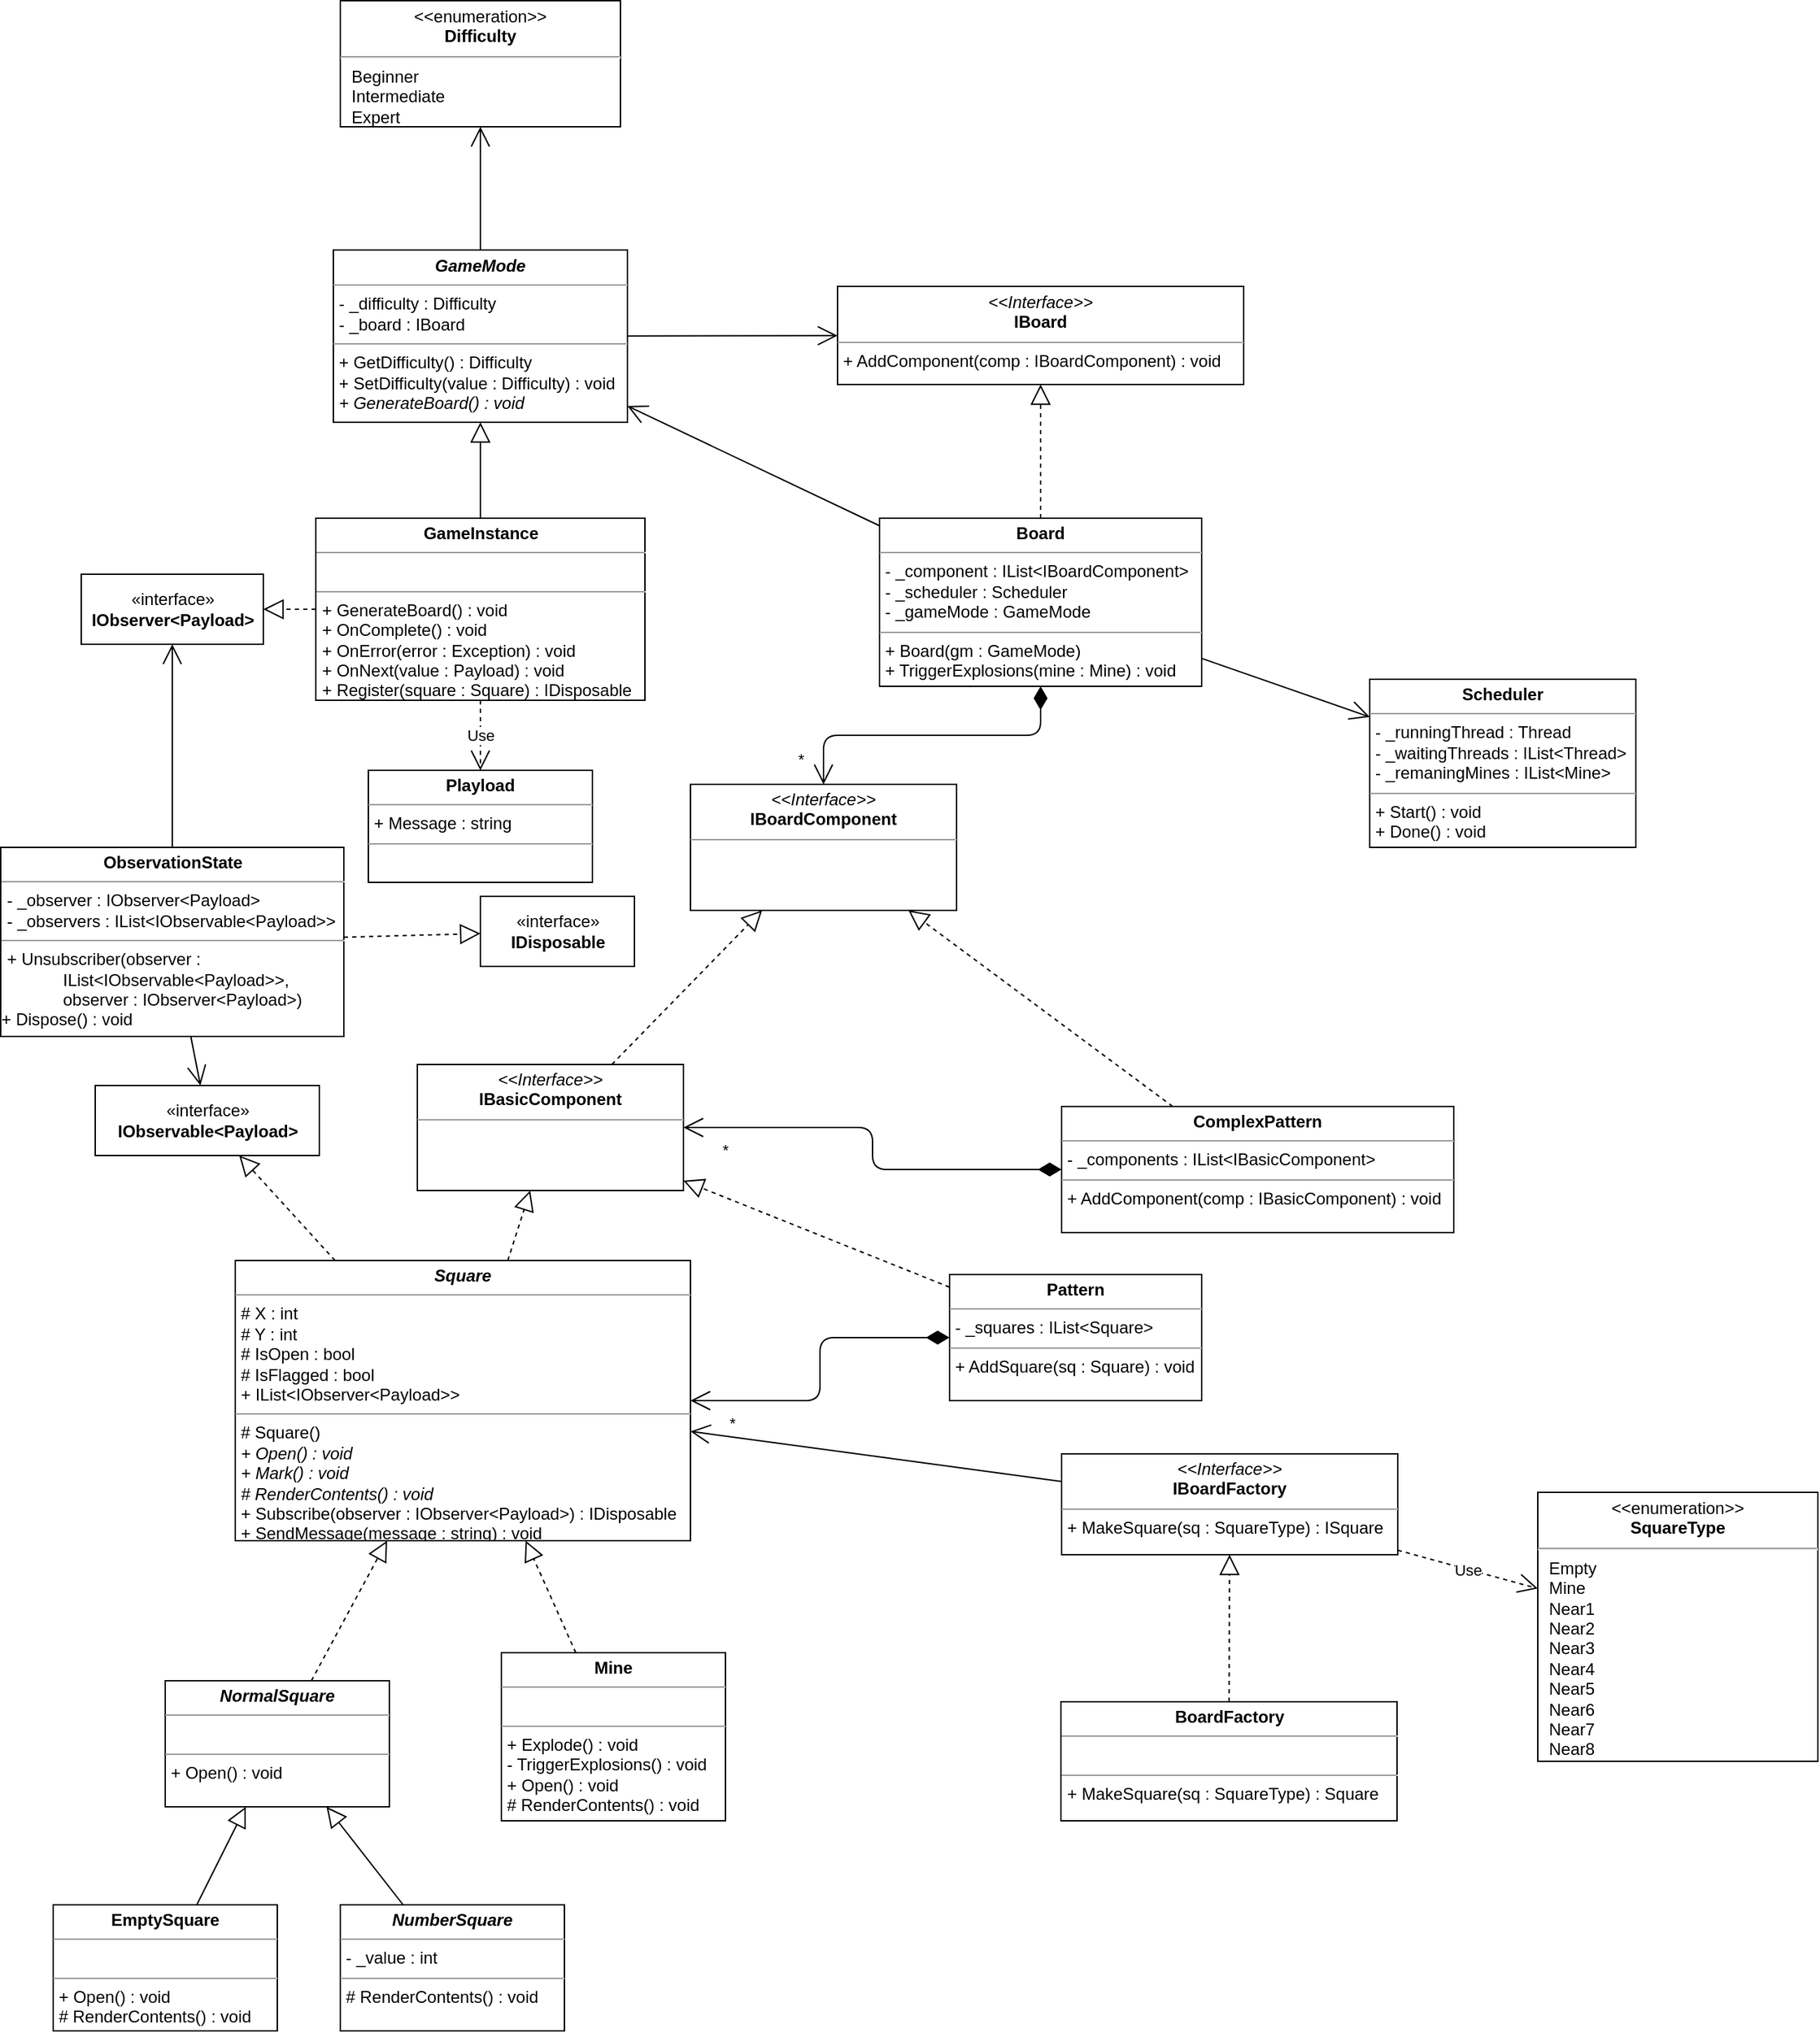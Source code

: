 <mxfile version="10.6.3" type="onedrive"><diagram id="pnodZiI6A9-rPGKO3RXd" name="Page-1"><mxGraphModel dx="2012" dy="1696" grid="1" gridSize="10" guides="1" tooltips="1" connect="1" arrows="1" fold="1" page="1" pageScale="1" pageWidth="850" pageHeight="1100" math="0" shadow="0"><root><mxCell id="0"/><mxCell id="1" parent="0"/><mxCell id="dl6-OlrVoj3H5_6Asgak-1" value="&lt;p style=&quot;margin: 0px ; margin-top: 4px ; text-align: center&quot;&gt;&lt;b&gt;&lt;i&gt;NormalSquare&lt;/i&gt;&lt;/b&gt;&lt;/p&gt;&lt;hr size=&quot;1&quot;&gt;&lt;p style=&quot;margin: 0px ; margin-left: 4px&quot;&gt;&lt;br&gt;&lt;/p&gt;&lt;hr size=&quot;1&quot;&gt;&lt;p style=&quot;margin: 0px ; margin-left: 4px&quot;&gt;+ Open() : void&lt;/p&gt;" style="verticalAlign=top;align=left;overflow=fill;fontSize=12;fontFamily=Helvetica;html=1;" parent="1" vertex="1"><mxGeometry x="90" y="520" width="160" height="90" as="geometry"/></mxCell><mxCell id="dl6-OlrVoj3H5_6Asgak-4" value="&lt;p style=&quot;margin: 0px ; margin-top: 4px ; text-align: center&quot;&gt;&lt;b&gt;Mine&lt;/b&gt;&lt;/p&gt;&lt;hr size=&quot;1&quot;&gt;&lt;p style=&quot;margin: 0px ; margin-left: 4px&quot;&gt;&lt;br&gt;&lt;/p&gt;&lt;hr size=&quot;1&quot;&gt;&lt;p style=&quot;margin: 0px ; margin-left: 4px&quot;&gt;+ Explode() : void&lt;/p&gt;&lt;p style=&quot;margin: 0px ; margin-left: 4px&quot;&gt;- TriggerExplosions() : void&lt;/p&gt;&lt;p style=&quot;margin: 0px ; margin-left: 4px&quot;&gt;+ Open() : void&lt;/p&gt;&lt;p style=&quot;margin: 0px ; margin-left: 4px&quot;&gt;# RenderContents() : void&lt;/p&gt;" style="verticalAlign=top;align=left;overflow=fill;fontSize=12;fontFamily=Helvetica;html=1;" parent="1" vertex="1"><mxGeometry x="330" y="500" width="160" height="120" as="geometry"/></mxCell><mxCell id="dl6-OlrVoj3H5_6Asgak-5" value="&lt;p style=&quot;margin: 0px ; margin-top: 4px ; text-align: center&quot;&gt;&lt;b&gt;EmptySquare&lt;/b&gt;&lt;/p&gt;&lt;hr size=&quot;1&quot;&gt;&lt;p style=&quot;margin: 0px ; margin-left: 4px&quot;&gt;&lt;br&gt;&lt;/p&gt;&lt;hr size=&quot;1&quot;&gt;&lt;p style=&quot;margin: 0px ; margin-left: 4px&quot;&gt;+ Open() : void&lt;/p&gt;&lt;p style=&quot;margin: 0px ; margin-left: 4px&quot;&gt;# RenderContents() : void&lt;br&gt;&lt;/p&gt;" style="verticalAlign=top;align=left;overflow=fill;fontSize=12;fontFamily=Helvetica;html=1;" parent="1" vertex="1"><mxGeometry x="10" y="680" width="160" height="90" as="geometry"/></mxCell><mxCell id="dl6-OlrVoj3H5_6Asgak-6" value="&lt;p style=&quot;margin: 0px ; margin-top: 4px ; text-align: center&quot;&gt;&lt;b&gt;&lt;i&gt;NumberSquare&lt;/i&gt;&lt;/b&gt;&lt;/p&gt;&lt;hr size=&quot;1&quot;&gt;&lt;p style=&quot;margin: 0px ; margin-left: 4px&quot;&gt;- _value : int&lt;/p&gt;&lt;hr size=&quot;1&quot;&gt;&lt;p style=&quot;margin: 0px ; margin-left: 4px&quot;&gt;# RenderContents() : void&lt;/p&gt;" style="verticalAlign=top;align=left;overflow=fill;fontSize=12;fontFamily=Helvetica;html=1;" parent="1" vertex="1"><mxGeometry x="215" y="680" width="160" height="90" as="geometry"/></mxCell><mxCell id="dl6-OlrVoj3H5_6Asgak-30" value="" style="endArrow=block;dashed=1;endFill=0;endSize=12;html=1;" parent="1" source="dl6-OlrVoj3H5_6Asgak-1" target="Zj_N1UgXmJXCf1v0Lo5h-10" edge="1"><mxGeometry width="160" relative="1" as="geometry"><mxPoint x="150" y="340" as="sourcePoint"/><mxPoint x="269.265" y="310" as="targetPoint"/></mxGeometry></mxCell><mxCell id="dl6-OlrVoj3H5_6Asgak-32" value="" style="endArrow=block;dashed=1;endFill=0;endSize=12;html=1;" parent="1" source="dl6-OlrVoj3H5_6Asgak-4" target="Zj_N1UgXmJXCf1v0Lo5h-10" edge="1"><mxGeometry width="160" relative="1" as="geometry"><mxPoint x="590" y="330" as="sourcePoint"/><mxPoint x="321.833" y="310" as="targetPoint"/></mxGeometry></mxCell><mxCell id="dl6-OlrVoj3H5_6Asgak-33" value="" style="edgeStyle=none;html=1;endSize=12;endArrow=block;endFill=0;" parent="1" source="dl6-OlrVoj3H5_6Asgak-5" target="dl6-OlrVoj3H5_6Asgak-1" edge="1"><mxGeometry width="160" relative="1" as="geometry"><mxPoint x="110" y="640" as="sourcePoint"/><mxPoint x="270" y="640" as="targetPoint"/></mxGeometry></mxCell><mxCell id="dl6-OlrVoj3H5_6Asgak-34" value="" style="edgeStyle=none;html=1;endSize=12;endArrow=block;endFill=0;" parent="1" source="dl6-OlrVoj3H5_6Asgak-6" target="dl6-OlrVoj3H5_6Asgak-1" edge="1"><mxGeometry width="160" relative="1" as="geometry"><mxPoint x="360" y="630" as="sourcePoint"/><mxPoint x="520" y="630" as="targetPoint"/></mxGeometry></mxCell><mxCell id="dl6-OlrVoj3H5_6Asgak-35" value="&lt;p style=&quot;margin: 0px ; margin-top: 4px ; text-align: center&quot;&gt;&lt;b&gt;BoardFactory&lt;/b&gt;&lt;/p&gt;&lt;hr size=&quot;1&quot;&gt;&lt;p style=&quot;margin: 0px ; margin-left: 4px&quot;&gt;&lt;br&gt;&lt;/p&gt;&lt;hr size=&quot;1&quot;&gt;&lt;p style=&quot;margin: 0px ; margin-left: 4px&quot;&gt;+ MakeSquare(sq : SquareType) : Square&lt;br&gt;&lt;/p&gt;" style="verticalAlign=top;align=left;overflow=fill;fontSize=12;fontFamily=Helvetica;html=1;" parent="1" vertex="1"><mxGeometry x="729.5" y="535" width="240" height="85" as="geometry"/></mxCell><mxCell id="dl6-OlrVoj3H5_6Asgak-36" value="&lt;p style=&quot;margin: 0px ; margin-top: 4px ; text-align: center&quot;&gt;&lt;i&gt;&amp;lt;&amp;lt;Interface&amp;gt;&amp;gt;&lt;/i&gt;&lt;br&gt;&lt;b&gt;IBoardFactory&lt;/b&gt;&lt;/p&gt;&lt;hr size=&quot;1&quot;&gt;&lt;p style=&quot;margin: 0px ; margin-left: 4px&quot;&gt;+ MakeSquare(sq : SquareType) : ISquare&lt;/p&gt;" style="verticalAlign=top;align=left;overflow=fill;fontSize=12;fontFamily=Helvetica;html=1;" parent="1" vertex="1"><mxGeometry x="730" y="358" width="240" height="72" as="geometry"/></mxCell><mxCell id="dl6-OlrVoj3H5_6Asgak-37" value="&lt;p style=&quot;margin: 0px ; margin-top: 4px ; text-align: center&quot;&gt;&lt;i&gt;&amp;lt;&amp;lt;Interface&amp;gt;&amp;gt;&lt;/i&gt;&lt;br&gt;&lt;b&gt;IBasicComponent&lt;/b&gt;&lt;/p&gt;&lt;hr size=&quot;1&quot;&gt;&lt;p style=&quot;margin: 0px ; margin-left: 4px&quot;&gt;&lt;br&gt;&lt;/p&gt;" style="verticalAlign=top;align=left;overflow=fill;fontSize=12;fontFamily=Helvetica;html=1;" parent="1" vertex="1"><mxGeometry x="270" y="80" width="190" height="90" as="geometry"/></mxCell><mxCell id="dl6-OlrVoj3H5_6Asgak-38" value="&lt;p style=&quot;margin: 0px ; margin-top: 4px ; text-align: center&quot;&gt;&lt;i&gt;&amp;lt;&amp;lt;Interface&amp;gt;&amp;gt;&lt;/i&gt;&lt;br&gt;&lt;b&gt;IBoardComponent&lt;/b&gt;&lt;/p&gt;&lt;hr size=&quot;1&quot;&gt;&lt;p style=&quot;margin: 0px ; margin-left: 4px&quot;&gt;&lt;br&gt;&lt;/p&gt;" style="verticalAlign=top;align=left;overflow=fill;fontSize=12;fontFamily=Helvetica;html=1;" parent="1" vertex="1"><mxGeometry x="465" y="-120" width="190" height="90" as="geometry"/></mxCell><mxCell id="dl6-OlrVoj3H5_6Asgak-39" value="&lt;p style=&quot;margin: 0px ; margin-top: 4px ; text-align: center&quot;&gt;&lt;b&gt;Pattern&lt;/b&gt;&lt;/p&gt;&lt;hr size=&quot;1&quot;&gt;&lt;p style=&quot;margin: 0px ; margin-left: 4px&quot;&gt;- _squares : IList&amp;lt;Square&amp;gt;&lt;/p&gt;&lt;hr size=&quot;1&quot;&gt;&lt;p style=&quot;margin: 0px ; margin-left: 4px&quot;&gt;+ AddSquare(sq : Square) : void&lt;/p&gt;" style="verticalAlign=top;align=left;overflow=fill;fontSize=12;fontFamily=Helvetica;html=1;" parent="1" vertex="1"><mxGeometry x="650" y="230" width="180" height="90" as="geometry"/></mxCell><mxCell id="dl6-OlrVoj3H5_6Asgak-40" value="*" style="endArrow=open;html=1;endSize=12;startArrow=diamondThin;startSize=14;startFill=1;edgeStyle=orthogonalEdgeStyle;align=left;verticalAlign=bottom;exitX=0;exitY=0.5;exitDx=0;exitDy=0;" parent="1" source="dl6-OlrVoj3H5_6Asgak-39" target="Zj_N1UgXmJXCf1v0Lo5h-10" edge="1"><mxGeometry x="0.778" y="25" relative="1" as="geometry"><mxPoint x="380" y="190" as="sourcePoint"/><mxPoint x="390" y="275" as="targetPoint"/><mxPoint as="offset"/></mxGeometry></mxCell><mxCell id="dl6-OlrVoj3H5_6Asgak-42" value="&lt;p style=&quot;margin: 0px ; margin-top: 4px ; text-align: center&quot;&gt;&lt;b&gt;ComplexPattern&lt;/b&gt;&lt;/p&gt;&lt;hr size=&quot;1&quot;&gt;&lt;p style=&quot;margin: 0px ; margin-left: 4px&quot;&gt;- _components : IList&amp;lt;IBasicComponent&amp;gt;&lt;/p&gt;&lt;hr size=&quot;1&quot;&gt;&lt;p style=&quot;margin: 0px ; margin-left: 4px&quot;&gt;+ AddComponent(comp : IBasicComponent) : void&lt;/p&gt;" style="verticalAlign=top;align=left;overflow=fill;fontSize=12;fontFamily=Helvetica;html=1;" parent="1" vertex="1"><mxGeometry x="730" y="110" width="280" height="90" as="geometry"/></mxCell><mxCell id="dl6-OlrVoj3H5_6Asgak-43" value="*" style="endArrow=open;html=1;endSize=12;startArrow=diamondThin;startSize=14;startFill=1;edgeStyle=orthogonalEdgeStyle;align=left;verticalAlign=bottom;exitX=0;exitY=0.5;exitDx=0;exitDy=0;entryX=1;entryY=0.5;entryDx=0;entryDy=0;" parent="1" source="dl6-OlrVoj3H5_6Asgak-42" target="dl6-OlrVoj3H5_6Asgak-37" edge="1"><mxGeometry x="0.826" y="25" relative="1" as="geometry"><mxPoint x="510" y="160" as="sourcePoint"/><mxPoint x="670" y="160" as="targetPoint"/><mxPoint as="offset"/></mxGeometry></mxCell><mxCell id="dl6-OlrVoj3H5_6Asgak-44" value="" style="endArrow=block;dashed=1;endFill=0;endSize=12;html=1;" parent="1" source="dl6-OlrVoj3H5_6Asgak-37" target="dl6-OlrVoj3H5_6Asgak-38" edge="1"><mxGeometry width="160" relative="1" as="geometry"><mxPoint x="590" y="20" as="sourcePoint"/><mxPoint x="750" y="20" as="targetPoint"/></mxGeometry></mxCell><mxCell id="dl6-OlrVoj3H5_6Asgak-45" value="" style="endArrow=block;dashed=1;endFill=0;endSize=12;html=1;" parent="1" source="dl6-OlrVoj3H5_6Asgak-42" target="dl6-OlrVoj3H5_6Asgak-38" edge="1"><mxGeometry width="160" relative="1" as="geometry"><mxPoint x="670" y="50" as="sourcePoint"/><mxPoint x="830" y="50" as="targetPoint"/></mxGeometry></mxCell><mxCell id="dl6-OlrVoj3H5_6Asgak-46" value="" style="endArrow=block;dashed=1;endFill=0;endSize=12;html=1;" parent="1" source="Zj_N1UgXmJXCf1v0Lo5h-10" target="dl6-OlrVoj3H5_6Asgak-37" edge="1"><mxGeometry width="160" relative="1" as="geometry"><mxPoint x="311.333" y="240" as="sourcePoint"/><mxPoint x="620" y="200" as="targetPoint"/></mxGeometry></mxCell><mxCell id="dl6-OlrVoj3H5_6Asgak-47" value="" style="endArrow=block;dashed=1;endFill=0;endSize=12;html=1;" parent="1" source="dl6-OlrVoj3H5_6Asgak-39" target="dl6-OlrVoj3H5_6Asgak-37" edge="1"><mxGeometry width="160" relative="1" as="geometry"><mxPoint x="410" y="210" as="sourcePoint"/><mxPoint x="570" y="210" as="targetPoint"/></mxGeometry></mxCell><mxCell id="dl6-OlrVoj3H5_6Asgak-48" value="&lt;p style=&quot;margin: 0px ; margin-top: 4px ; text-align: center&quot;&gt;&lt;b&gt;Board&lt;/b&gt;&lt;/p&gt;&lt;hr size=&quot;1&quot;&gt;&lt;p style=&quot;margin: 0px ; margin-left: 4px&quot;&gt;- _component : IList&amp;lt;IBoardComponent&amp;gt;&lt;/p&gt;&lt;p style=&quot;margin: 0px ; margin-left: 4px&quot;&gt;- _scheduler : Scheduler&lt;/p&gt;&lt;p style=&quot;margin: 0px ; margin-left: 4px&quot;&gt;- _gameMode : GameMode&lt;/p&gt;&lt;hr size=&quot;1&quot;&gt;&lt;p style=&quot;margin: 0px ; margin-left: 4px&quot;&gt;+ Board(gm : GameMode)&lt;/p&gt;&lt;p style=&quot;margin: 0px ; margin-left: 4px&quot;&gt;+ TriggerExplosions(mine : Mine) : void&lt;/p&gt;" style="verticalAlign=top;align=left;overflow=fill;fontSize=12;fontFamily=Helvetica;html=1;" parent="1" vertex="1"><mxGeometry x="600" y="-310" width="230" height="120" as="geometry"/></mxCell><mxCell id="dl6-OlrVoj3H5_6Asgak-49" value="*" style="endArrow=open;html=1;endSize=12;startArrow=diamondThin;startSize=14;startFill=1;edgeStyle=orthogonalEdgeStyle;align=left;verticalAlign=bottom;" parent="1" source="dl6-OlrVoj3H5_6Asgak-48" target="dl6-OlrVoj3H5_6Asgak-38" edge="1"><mxGeometry x="0.915" y="-20" relative="1" as="geometry"><mxPoint x="350" y="-260" as="sourcePoint"/><mxPoint x="510" y="-260" as="targetPoint"/><mxPoint as="offset"/></mxGeometry></mxCell><mxCell id="dl6-OlrVoj3H5_6Asgak-51" value="" style="endArrow=block;dashed=1;endFill=0;endSize=12;html=1;" parent="1" source="dl6-OlrVoj3H5_6Asgak-35" target="dl6-OlrVoj3H5_6Asgak-36" edge="1"><mxGeometry width="160" relative="1" as="geometry"><mxPoint x="860" y="480" as="sourcePoint"/><mxPoint x="1020" y="480" as="targetPoint"/></mxGeometry></mxCell><mxCell id="dl6-OlrVoj3H5_6Asgak-52" value="" style="endArrow=open;endFill=1;endSize=12;html=1;" parent="1" source="dl6-OlrVoj3H5_6Asgak-36" target="Zj_N1UgXmJXCf1v0Lo5h-10" edge="1"><mxGeometry width="160" relative="1" as="geometry"><mxPoint x="510" y="490" as="sourcePoint"/><mxPoint x="390" y="304.364" as="targetPoint"/></mxGeometry></mxCell><mxCell id="Zj_N1UgXmJXCf1v0Lo5h-1" value="&lt;p style=&quot;margin: 0px ; margin-top: 4px ; text-align: center&quot;&gt;&amp;lt;&amp;lt;enumeration&amp;gt;&amp;gt;&lt;br&gt;&lt;b&gt;SquareType&lt;/b&gt;&lt;/p&gt;&lt;hr&gt;&lt;p style=&quot;margin: 0px ; margin-left: 8px ; text-align: left&quot;&gt;Empty&lt;/p&gt;&lt;p style=&quot;margin: 0px ; margin-left: 8px ; text-align: left&quot;&gt;Mine&lt;/p&gt;&lt;p style=&quot;margin: 0px ; margin-left: 8px ; text-align: left&quot;&gt;Near1&lt;/p&gt;&lt;p style=&quot;margin: 0px ; margin-left: 8px ; text-align: left&quot;&gt;Near2&lt;/p&gt;&lt;p style=&quot;margin: 0px ; margin-left: 8px ; text-align: left&quot;&gt;Near3&lt;/p&gt;&lt;p style=&quot;margin: 0px ; margin-left: 8px ; text-align: left&quot;&gt;Near4&lt;/p&gt;&lt;p style=&quot;margin: 0px ; margin-left: 8px ; text-align: left&quot;&gt;Near5&lt;/p&gt;&lt;p style=&quot;margin: 0px ; margin-left: 8px ; text-align: left&quot;&gt;Near6&lt;/p&gt;&lt;p style=&quot;margin: 0px ; margin-left: 8px ; text-align: left&quot;&gt;Near7&lt;/p&gt;&lt;p style=&quot;margin: 0px ; margin-left: 8px ; text-align: left&quot;&gt;Near8&lt;/p&gt;" style="shape=rect;html=1;overflow=fill;whiteSpace=wrap;" vertex="1" parent="1"><mxGeometry x="1070" y="385.5" width="200" height="192" as="geometry"/></mxCell><mxCell id="Zj_N1UgXmJXCf1v0Lo5h-2" value="Use" style="endArrow=open;endSize=12;dashed=1;html=1;" edge="1" parent="1" source="dl6-OlrVoj3H5_6Asgak-36" target="Zj_N1UgXmJXCf1v0Lo5h-1"><mxGeometry width="160" relative="1" as="geometry"><mxPoint x="1020" y="510" as="sourcePoint"/><mxPoint x="1180" y="510" as="targetPoint"/></mxGeometry></mxCell><mxCell id="Zj_N1UgXmJXCf1v0Lo5h-3" value="&lt;p style=&quot;margin: 0px ; margin-top: 4px ; text-align: center&quot;&gt;&lt;b&gt;GameInstance&lt;/b&gt;&lt;/p&gt;&lt;hr size=&quot;1&quot;&gt;&lt;p style=&quot;margin: 0px ; margin-left: 4px&quot;&gt;&lt;br&gt;&lt;/p&gt;&lt;hr size=&quot;1&quot;&gt;&lt;p style=&quot;margin: 0px ; margin-left: 4px&quot;&gt;+ GenerateBoard() : void&lt;/p&gt;&lt;p style=&quot;margin: 0px ; margin-left: 4px&quot;&gt;+ OnComplete() : void&lt;/p&gt;&lt;p style=&quot;margin: 0px ; margin-left: 4px&quot;&gt;+ OnError(error : Exception) : void&lt;/p&gt;&lt;p style=&quot;margin: 0px ; margin-left: 4px&quot;&gt;+ OnNext(value : Payload) : void&lt;/p&gt;&lt;p style=&quot;margin: 0px ; margin-left: 4px&quot;&gt;+ Register(square : Square) : IDisposable&lt;/p&gt;" style="verticalAlign=top;align=left;overflow=fill;fontSize=12;fontFamily=Helvetica;html=1;" vertex="1" parent="1"><mxGeometry x="197.5" y="-310" width="235" height="130" as="geometry"/></mxCell><mxCell id="Zj_N1UgXmJXCf1v0Lo5h-4" value="&lt;p style=&quot;margin: 0px ; margin-top: 4px ; text-align: center&quot;&gt;&amp;lt;&amp;lt;enumeration&amp;gt;&amp;gt;&lt;br&gt;&lt;b&gt;Difficulty&lt;/b&gt;&lt;/p&gt;&lt;hr&gt;&lt;p style=&quot;margin: 0px ; margin-left: 8px ; text-align: left&quot;&gt;Beginner&lt;/p&gt;&lt;p style=&quot;margin: 0px ; margin-left: 8px ; text-align: left&quot;&gt;Intermediate&lt;/p&gt;&lt;p style=&quot;margin: 0px ; margin-left: 8px ; text-align: left&quot;&gt;Expert&lt;/p&gt;" style="shape=rect;html=1;overflow=fill;whiteSpace=wrap;" vertex="1" parent="1"><mxGeometry x="215" y="-679.5" width="200" height="90" as="geometry"/></mxCell><mxCell id="Zj_N1UgXmJXCf1v0Lo5h-10" value="&lt;p style=&quot;margin: 0px ; margin-top: 4px ; text-align: center&quot;&gt;&lt;b&gt;&lt;i&gt;Square&lt;/i&gt;&lt;/b&gt;&lt;/p&gt;&lt;hr size=&quot;1&quot;&gt;&lt;p style=&quot;margin: 0px ; margin-left: 4px&quot;&gt;# X : int&lt;/p&gt;&lt;p style=&quot;margin: 0px ; margin-left: 4px&quot;&gt;# Y : int&lt;/p&gt;&lt;p style=&quot;margin: 0px ; margin-left: 4px&quot;&gt;# IsOpen : bool&lt;br&gt;&lt;/p&gt;&lt;p style=&quot;margin: 0px ; margin-left: 4px&quot;&gt;# IsFlagged : bool&lt;/p&gt;&lt;p style=&quot;margin: 0px ; margin-left: 4px&quot;&gt;+ IList&amp;lt;IObserver&amp;lt;Payload&amp;gt;&amp;gt;&lt;/p&gt;&lt;hr size=&quot;1&quot;&gt;&lt;p style=&quot;margin: 0px ; margin-left: 4px&quot;&gt;# Square()&lt;/p&gt;&lt;p style=&quot;margin: 0px ; margin-left: 4px&quot;&gt;&lt;i&gt;+ Open() : void&lt;/i&gt;&lt;/p&gt;&lt;p style=&quot;margin: 0px ; margin-left: 4px&quot;&gt;&lt;i&gt;+ Mark() : void&lt;/i&gt;&lt;/p&gt;&lt;p style=&quot;margin: 0px ; margin-left: 4px&quot;&gt;&lt;i&gt;# RenderContents() : void&lt;/i&gt;&lt;/p&gt;&lt;p style=&quot;margin: 0px ; margin-left: 4px&quot;&gt;+ Subscribe(observer : IObserver&amp;lt;Payload&amp;gt;) : IDisposable&lt;/p&gt;&lt;p style=&quot;margin: 0px ; margin-left: 4px&quot;&gt;+ SendMessage(message : string) : void&lt;/p&gt;" style="verticalAlign=top;align=left;overflow=fill;fontSize=12;fontFamily=Helvetica;html=1;" vertex="1" parent="1"><mxGeometry x="140" y="220" width="325" height="200" as="geometry"/></mxCell><mxCell id="Zj_N1UgXmJXCf1v0Lo5h-11" value="&lt;p style=&quot;margin: 0px ; margin-top: 4px ; text-align: center&quot;&gt;&lt;b&gt;&lt;i&gt;GameMode&lt;/i&gt;&lt;/b&gt;&lt;/p&gt;&lt;hr size=&quot;1&quot;&gt;&lt;p style=&quot;margin: 0px ; margin-left: 4px&quot;&gt;- _difficulty : Difficulty&lt;/p&gt;&lt;p style=&quot;margin: 0px ; margin-left: 4px&quot;&gt;- _board : IBoard&lt;/p&gt;&lt;hr size=&quot;1&quot;&gt;&lt;p style=&quot;margin: 0px ; margin-left: 4px&quot;&gt;+ GetDifficulty() : Difficulty&lt;/p&gt;&lt;p style=&quot;margin: 0px ; margin-left: 4px&quot;&gt;+ SetDifficulty(value : Difficulty) : void&lt;/p&gt;&lt;p style=&quot;margin: 0px ; margin-left: 4px&quot;&gt;&lt;i&gt;+ GenerateBoard() : void&lt;/i&gt;&lt;/p&gt;" style="verticalAlign=top;align=left;overflow=fill;fontSize=12;fontFamily=Helvetica;html=1;" vertex="1" parent="1"><mxGeometry x="210" y="-501.5" width="210" height="123" as="geometry"/></mxCell><mxCell id="Zj_N1UgXmJXCf1v0Lo5h-12" value="" style="endArrow=open;endFill=1;endSize=12;html=1;" edge="1" parent="1" source="Zj_N1UgXmJXCf1v0Lo5h-11" target="Zj_N1UgXmJXCf1v0Lo5h-13"><mxGeometry width="160" relative="1" as="geometry"><mxPoint x="970" y="40" as="sourcePoint"/><mxPoint x="900" y="-400" as="targetPoint"/></mxGeometry></mxCell><mxCell id="Zj_N1UgXmJXCf1v0Lo5h-13" value="&lt;p style=&quot;margin: 0px ; margin-top: 4px ; text-align: center&quot;&gt;&lt;i&gt;&amp;lt;&amp;lt;Interface&amp;gt;&amp;gt;&lt;/i&gt;&lt;br&gt;&lt;b&gt;IBoard&lt;/b&gt;&lt;/p&gt;&lt;hr size=&quot;1&quot;&gt;&lt;p style=&quot;margin: 0px ; margin-left: 4px&quot;&gt;+ AddComponent(comp : IBoardComponent) : void&lt;br&gt;&lt;/p&gt;" style="verticalAlign=top;align=left;overflow=fill;fontSize=12;fontFamily=Helvetica;html=1;" vertex="1" parent="1"><mxGeometry x="570" y="-475.5" width="290" height="70" as="geometry"/></mxCell><mxCell id="Zj_N1UgXmJXCf1v0Lo5h-14" value="" style="endArrow=block;dashed=1;endFill=0;endSize=12;html=1;" edge="1" parent="1" source="dl6-OlrVoj3H5_6Asgak-48" target="Zj_N1UgXmJXCf1v0Lo5h-13"><mxGeometry width="160" relative="1" as="geometry"><mxPoint x="670" y="-350" as="sourcePoint"/><mxPoint x="830" y="-350" as="targetPoint"/></mxGeometry></mxCell><mxCell id="Zj_N1UgXmJXCf1v0Lo5h-15" value="" style="endArrow=open;endFill=1;endSize=12;html=1;" edge="1" parent="1" source="dl6-OlrVoj3H5_6Asgak-48" target="Zj_N1UgXmJXCf1v0Lo5h-11"><mxGeometry width="160" relative="1" as="geometry"><mxPoint x="890" y="-350" as="sourcePoint"/><mxPoint x="1050" y="-350" as="targetPoint"/></mxGeometry></mxCell><mxCell id="Zj_N1UgXmJXCf1v0Lo5h-16" value="" style="endArrow=open;endFill=1;endSize=12;html=1;" edge="1" parent="1" source="Zj_N1UgXmJXCf1v0Lo5h-11" target="Zj_N1UgXmJXCf1v0Lo5h-4"><mxGeometry width="160" relative="1" as="geometry"><mxPoint x="260" y="-589.5" as="sourcePoint"/><mxPoint x="420" y="-589.5" as="targetPoint"/></mxGeometry></mxCell><mxCell id="Zj_N1UgXmJXCf1v0Lo5h-17" value="" style="edgeStyle=none;html=1;endSize=12;endArrow=block;endFill=0;" edge="1" parent="1" source="Zj_N1UgXmJXCf1v0Lo5h-3" target="Zj_N1UgXmJXCf1v0Lo5h-11"><mxGeometry width="160" relative="1" as="geometry"><mxPoint x="130" y="-119.5" as="sourcePoint"/><mxPoint x="290" y="-119.5" as="targetPoint"/></mxGeometry></mxCell><mxCell id="Zj_N1UgXmJXCf1v0Lo5h-18" value="&lt;p style=&quot;margin: 0px ; margin-top: 4px ; text-align: center&quot;&gt;&lt;b&gt;Playload&lt;/b&gt;&lt;/p&gt;&lt;hr size=&quot;1&quot;&gt;&lt;p style=&quot;margin: 0px ; margin-left: 4px&quot;&gt;+ Message : string&lt;/p&gt;&lt;hr size=&quot;1&quot;&gt;&lt;p style=&quot;margin: 0px ; margin-left: 4px&quot;&gt;&lt;br&gt;&lt;/p&gt;" style="verticalAlign=top;align=left;overflow=fill;fontSize=12;fontFamily=Helvetica;html=1;" vertex="1" parent="1"><mxGeometry x="235" y="-130" width="160" height="80" as="geometry"/></mxCell><mxCell id="Zj_N1UgXmJXCf1v0Lo5h-19" value="«interface»&lt;br&gt;&lt;b&gt;IObservable&amp;lt;Payload&amp;gt;&lt;/b&gt;" style="html=1;" vertex="1" parent="1"><mxGeometry x="40" y="95" width="160" height="50" as="geometry"/></mxCell><mxCell id="Zj_N1UgXmJXCf1v0Lo5h-22" value="" style="endArrow=block;dashed=1;endFill=0;endSize=12;html=1;" edge="1" parent="1" source="Zj_N1UgXmJXCf1v0Lo5h-10" target="Zj_N1UgXmJXCf1v0Lo5h-19"><mxGeometry width="160" relative="1" as="geometry"><mxPoint x="-60" y="190" as="sourcePoint"/><mxPoint x="100" y="190" as="targetPoint"/></mxGeometry></mxCell><mxCell id="Zj_N1UgXmJXCf1v0Lo5h-23" value="«interface»&lt;br&gt;&lt;b&gt;IObserver&amp;lt;Payload&amp;gt;&lt;/b&gt;" style="html=1;" vertex="1" parent="1"><mxGeometry x="30" y="-270" width="130" height="50" as="geometry"/></mxCell><mxCell id="Zj_N1UgXmJXCf1v0Lo5h-24" value="" style="endArrow=block;dashed=1;endFill=0;endSize=12;html=1;" edge="1" parent="1" source="Zj_N1UgXmJXCf1v0Lo5h-3" target="Zj_N1UgXmJXCf1v0Lo5h-23"><mxGeometry width="160" relative="1" as="geometry"><mxPoint x="290" y="-140" as="sourcePoint"/><mxPoint x="200" y="-254.5" as="targetPoint"/></mxGeometry></mxCell><mxCell id="Zj_N1UgXmJXCf1v0Lo5h-25" value="Use" style="endArrow=open;endSize=12;dashed=1;html=1;" edge="1" parent="1" source="Zj_N1UgXmJXCf1v0Lo5h-3" target="Zj_N1UgXmJXCf1v0Lo5h-18"><mxGeometry width="160" relative="1" as="geometry"><mxPoint x="180" y="-120" as="sourcePoint"/><mxPoint x="340" y="-120" as="targetPoint"/><Array as="points"/></mxGeometry></mxCell><mxCell id="Zj_N1UgXmJXCf1v0Lo5h-26" value="«interface»&lt;br&gt;&lt;b&gt;IDisposable&lt;/b&gt;" style="html=1;" vertex="1" parent="1"><mxGeometry x="315" y="-40" width="110" height="50" as="geometry"/></mxCell><mxCell id="Zj_N1UgXmJXCf1v0Lo5h-27" value="&lt;p style=&quot;margin: 0px ; margin-top: 4px ; text-align: center&quot;&gt;&lt;b&gt;ObservationState&lt;/b&gt;&lt;/p&gt;&lt;hr size=&quot;1&quot;&gt;&lt;p style=&quot;margin: 0px ; margin-left: 4px&quot;&gt;- _observer : IObserver&amp;lt;Payload&amp;gt;&lt;/p&gt;&lt;p style=&quot;margin: 0px ; margin-left: 4px&quot;&gt;- _observers : IList&amp;lt;IObservable&amp;lt;Payload&amp;gt;&amp;gt;&lt;/p&gt;&lt;hr size=&quot;1&quot;&gt;&lt;p style=&quot;margin: 0px ; margin-left: 4px&quot;&gt;+ Unsubscriber(observer :&amp;nbsp;&lt;/p&gt;&lt;blockquote style=&quot;margin: 0 0 0 40px ; border: none ; padding: 0px&quot;&gt;&lt;p style=&quot;margin: 0px ; margin-left: 4px&quot;&gt;IList&amp;lt;IObservable&amp;lt;Payload&amp;gt;&amp;gt;,&amp;nbsp;&lt;/p&gt;&lt;p style=&quot;margin: 0px ; margin-left: 4px&quot;&gt;observer : IObserver&amp;lt;Payload&amp;gt;)&lt;/p&gt;&lt;/blockquote&gt;+ Dispose() : void&lt;br&gt;" style="verticalAlign=top;align=left;overflow=fill;fontSize=12;fontFamily=Helvetica;html=1;" vertex="1" parent="1"><mxGeometry x="-27.5" y="-75" width="245" height="135" as="geometry"/></mxCell><mxCell id="Zj_N1UgXmJXCf1v0Lo5h-28" value="" style="endArrow=block;dashed=1;endFill=0;endSize=12;html=1;" edge="1" parent="1" source="Zj_N1UgXmJXCf1v0Lo5h-27" target="Zj_N1UgXmJXCf1v0Lo5h-26"><mxGeometry width="160" relative="1" as="geometry"><mxPoint x="220" y="30" as="sourcePoint"/><mxPoint x="380" y="30" as="targetPoint"/></mxGeometry></mxCell><mxCell id="Zj_N1UgXmJXCf1v0Lo5h-30" value="" style="endArrow=open;endFill=1;endSize=12;html=1;" edge="1" parent="1" source="Zj_N1UgXmJXCf1v0Lo5h-27" target="Zj_N1UgXmJXCf1v0Lo5h-23"><mxGeometry width="160" relative="1" as="geometry"><mxPoint x="40" y="-150" as="sourcePoint"/><mxPoint x="200" y="-150" as="targetPoint"/></mxGeometry></mxCell><mxCell id="Zj_N1UgXmJXCf1v0Lo5h-31" value="" style="endArrow=open;endFill=1;endSize=12;html=1;" edge="1" parent="1" source="Zj_N1UgXmJXCf1v0Lo5h-27" target="Zj_N1UgXmJXCf1v0Lo5h-19"><mxGeometry width="160" relative="1" as="geometry"><mxPoint x="-310" as="sourcePoint"/><mxPoint x="-150" as="targetPoint"/></mxGeometry></mxCell><mxCell id="Zj_N1UgXmJXCf1v0Lo5h-32" value="&lt;p style=&quot;margin: 0px ; margin-top: 4px ; text-align: center&quot;&gt;&lt;b&gt;Scheduler&lt;/b&gt;&lt;/p&gt;&lt;hr size=&quot;1&quot;&gt;&lt;p style=&quot;margin: 0px ; margin-left: 4px&quot;&gt;- _runningThread : Thread&lt;/p&gt;&lt;p style=&quot;margin: 0px ; margin-left: 4px&quot;&gt;- _waitingThreads : IList&amp;lt;Thread&amp;gt;&lt;/p&gt;&lt;p style=&quot;margin: 0px ; margin-left: 4px&quot;&gt;- _remaningMines : IList&amp;lt;Mine&amp;gt;&lt;/p&gt;&lt;hr size=&quot;1&quot;&gt;&lt;p style=&quot;margin: 0px ; margin-left: 4px&quot;&gt;+ Start() : void&lt;/p&gt;&lt;p style=&quot;margin: 0px ; margin-left: 4px&quot;&gt;+ Done() : void&lt;/p&gt;" style="verticalAlign=top;align=left;overflow=fill;fontSize=12;fontFamily=Helvetica;html=1;" vertex="1" parent="1"><mxGeometry x="950" y="-195" width="190" height="120" as="geometry"/></mxCell><mxCell id="Zj_N1UgXmJXCf1v0Lo5h-36" value="" style="endArrow=open;endFill=1;endSize=12;html=1;" edge="1" parent="1" source="dl6-OlrVoj3H5_6Asgak-48" target="Zj_N1UgXmJXCf1v0Lo5h-32"><mxGeometry width="160" relative="1" as="geometry"><mxPoint x="740" y="-110" as="sourcePoint"/><mxPoint x="900" y="-110" as="targetPoint"/></mxGeometry></mxCell></root></mxGraphModel></diagram></mxfile>